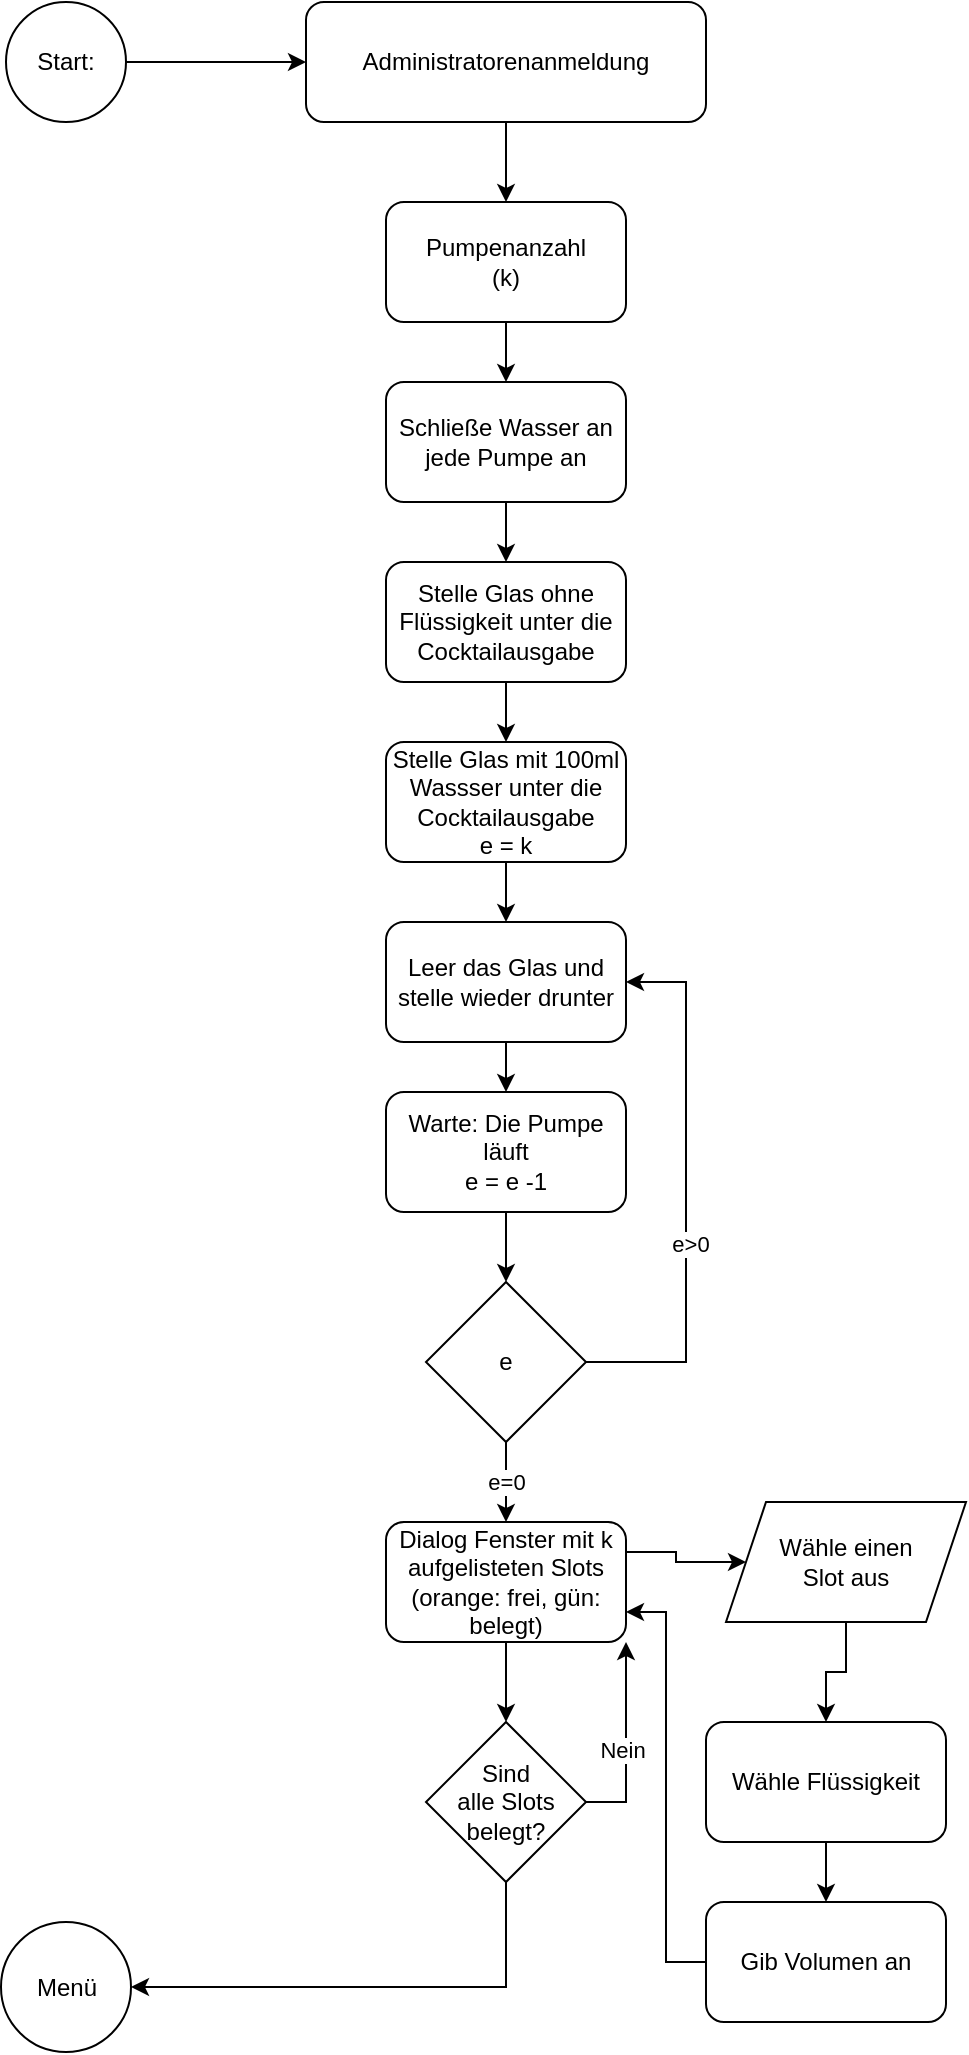 <mxfile version="20.7.4" type="device"><diagram id="QMhvKiSmUI1_1LsiFz1F" name="Seite-1"><mxGraphModel dx="703" dy="1533" grid="1" gridSize="10" guides="1" tooltips="1" connect="1" arrows="1" fold="1" page="1" pageScale="1" pageWidth="827" pageHeight="1169" math="0" shadow="0"><root><mxCell id="0"/><mxCell id="1" parent="0"/><mxCell id="atzd-Brf_97deLnyFMG7-5" style="edgeStyle=orthogonalEdgeStyle;rounded=0;orthogonalLoop=1;jettySize=auto;html=1;exitX=1;exitY=0.5;exitDx=0;exitDy=0;entryX=0;entryY=0.5;entryDx=0;entryDy=0;" edge="1" parent="1" source="atzd-Brf_97deLnyFMG7-2" target="atzd-Brf_97deLnyFMG7-4"><mxGeometry relative="1" as="geometry"/></mxCell><mxCell id="atzd-Brf_97deLnyFMG7-2" value="Start:" style="ellipse;whiteSpace=wrap;html=1;" vertex="1" parent="1"><mxGeometry x="40" y="40" width="60" height="60" as="geometry"/></mxCell><mxCell id="atzd-Brf_97deLnyFMG7-21" style="edgeStyle=orthogonalEdgeStyle;rounded=0;orthogonalLoop=1;jettySize=auto;html=1;exitX=0.5;exitY=1;exitDx=0;exitDy=0;" edge="1" parent="1" source="atzd-Brf_97deLnyFMG7-4" target="atzd-Brf_97deLnyFMG7-7"><mxGeometry relative="1" as="geometry"/></mxCell><mxCell id="atzd-Brf_97deLnyFMG7-4" value="Administratorenanmeldung" style="rounded=1;whiteSpace=wrap;html=1;" vertex="1" parent="1"><mxGeometry x="190" y="40" width="200" height="60" as="geometry"/></mxCell><mxCell id="atzd-Brf_97deLnyFMG7-22" style="edgeStyle=orthogonalEdgeStyle;rounded=0;orthogonalLoop=1;jettySize=auto;html=1;entryX=0.5;entryY=0;entryDx=0;entryDy=0;" edge="1" parent="1" source="atzd-Brf_97deLnyFMG7-7" target="atzd-Brf_97deLnyFMG7-8"><mxGeometry relative="1" as="geometry"/></mxCell><mxCell id="atzd-Brf_97deLnyFMG7-7" value="Pumpenanzahl&lt;br&gt;(k)" style="rounded=1;whiteSpace=wrap;html=1;" vertex="1" parent="1"><mxGeometry x="230" y="140" width="120" height="60" as="geometry"/></mxCell><mxCell id="atzd-Brf_97deLnyFMG7-23" value="" style="edgeStyle=orthogonalEdgeStyle;rounded=0;orthogonalLoop=1;jettySize=auto;html=1;" edge="1" parent="1" source="atzd-Brf_97deLnyFMG7-8" target="atzd-Brf_97deLnyFMG7-9"><mxGeometry relative="1" as="geometry"/></mxCell><mxCell id="atzd-Brf_97deLnyFMG7-8" value="Schließe Wasser an jede Pumpe an" style="rounded=1;whiteSpace=wrap;html=1;" vertex="1" parent="1"><mxGeometry x="230" y="230" width="120" height="60" as="geometry"/></mxCell><mxCell id="atzd-Brf_97deLnyFMG7-24" style="edgeStyle=orthogonalEdgeStyle;rounded=0;orthogonalLoop=1;jettySize=auto;html=1;exitX=0.5;exitY=1;exitDx=0;exitDy=0;" edge="1" parent="1" source="atzd-Brf_97deLnyFMG7-9" target="atzd-Brf_97deLnyFMG7-10"><mxGeometry relative="1" as="geometry"/></mxCell><mxCell id="atzd-Brf_97deLnyFMG7-9" value="Stelle Glas ohne Flüssigkeit unter die Cocktailausgabe" style="rounded=1;whiteSpace=wrap;html=1;" vertex="1" parent="1"><mxGeometry x="230" y="320" width="120" height="60" as="geometry"/></mxCell><mxCell id="atzd-Brf_97deLnyFMG7-25" value="" style="edgeStyle=orthogonalEdgeStyle;rounded=0;orthogonalLoop=1;jettySize=auto;html=1;" edge="1" parent="1" source="atzd-Brf_97deLnyFMG7-10" target="atzd-Brf_97deLnyFMG7-11"><mxGeometry relative="1" as="geometry"/></mxCell><mxCell id="atzd-Brf_97deLnyFMG7-10" value="Stelle Glas mit 100ml Wassser unter die Cocktailausgabe&lt;br&gt;e = k" style="rounded=1;whiteSpace=wrap;html=1;" vertex="1" parent="1"><mxGeometry x="230" y="410" width="120" height="60" as="geometry"/></mxCell><mxCell id="atzd-Brf_97deLnyFMG7-15" style="edgeStyle=orthogonalEdgeStyle;rounded=0;orthogonalLoop=1;jettySize=auto;html=1;exitX=0.5;exitY=1;exitDx=0;exitDy=0;" edge="1" parent="1" source="atzd-Brf_97deLnyFMG7-11" target="atzd-Brf_97deLnyFMG7-12"><mxGeometry relative="1" as="geometry"/></mxCell><mxCell id="atzd-Brf_97deLnyFMG7-11" value="Leer das Glas und stelle wieder drunter" style="rounded=1;whiteSpace=wrap;html=1;" vertex="1" parent="1"><mxGeometry x="230" y="500" width="120" height="60" as="geometry"/></mxCell><mxCell id="atzd-Brf_97deLnyFMG7-16" style="edgeStyle=orthogonalEdgeStyle;rounded=0;orthogonalLoop=1;jettySize=auto;html=1;exitX=0.5;exitY=1;exitDx=0;exitDy=0;" edge="1" parent="1" source="atzd-Brf_97deLnyFMG7-12" target="atzd-Brf_97deLnyFMG7-13"><mxGeometry relative="1" as="geometry"/></mxCell><mxCell id="atzd-Brf_97deLnyFMG7-12" value="Warte: Die Pumpe läuft&lt;br&gt;e = e -1" style="rounded=1;whiteSpace=wrap;html=1;" vertex="1" parent="1"><mxGeometry x="230" y="585" width="120" height="60" as="geometry"/></mxCell><mxCell id="atzd-Brf_97deLnyFMG7-14" style="edgeStyle=orthogonalEdgeStyle;rounded=0;orthogonalLoop=1;jettySize=auto;html=1;exitX=1;exitY=0.5;exitDx=0;exitDy=0;entryX=1;entryY=0.5;entryDx=0;entryDy=0;" edge="1" parent="1" source="atzd-Brf_97deLnyFMG7-13" target="atzd-Brf_97deLnyFMG7-11"><mxGeometry relative="1" as="geometry"><Array as="points"><mxPoint x="380" y="720"/><mxPoint x="380" y="530"/></Array></mxGeometry></mxCell><mxCell id="atzd-Brf_97deLnyFMG7-17" value="e&amp;gt;0" style="edgeLabel;html=1;align=center;verticalAlign=middle;resizable=0;points=[];" vertex="1" connectable="0" parent="atzd-Brf_97deLnyFMG7-14"><mxGeometry x="-0.193" y="-2" relative="1" as="geometry"><mxPoint as="offset"/></mxGeometry></mxCell><mxCell id="atzd-Brf_97deLnyFMG7-20" value="e=0" style="edgeStyle=orthogonalEdgeStyle;rounded=0;orthogonalLoop=1;jettySize=auto;html=1;exitX=0.5;exitY=1;exitDx=0;exitDy=0;entryX=0.5;entryY=0;entryDx=0;entryDy=0;" edge="1" parent="1" source="atzd-Brf_97deLnyFMG7-13" target="atzd-Brf_97deLnyFMG7-18"><mxGeometry relative="1" as="geometry"/></mxCell><mxCell id="atzd-Brf_97deLnyFMG7-13" value="e" style="rhombus;whiteSpace=wrap;html=1;" vertex="1" parent="1"><mxGeometry x="250" y="680" width="80" height="80" as="geometry"/></mxCell><mxCell id="atzd-Brf_97deLnyFMG7-32" style="edgeStyle=orthogonalEdgeStyle;rounded=0;orthogonalLoop=1;jettySize=auto;html=1;exitX=1;exitY=0.25;exitDx=0;exitDy=0;entryX=0;entryY=0.5;entryDx=0;entryDy=0;" edge="1" parent="1" source="atzd-Brf_97deLnyFMG7-18" target="atzd-Brf_97deLnyFMG7-26"><mxGeometry relative="1" as="geometry"/></mxCell><mxCell id="atzd-Brf_97deLnyFMG7-34" value="" style="edgeStyle=orthogonalEdgeStyle;rounded=0;orthogonalLoop=1;jettySize=auto;html=1;" edge="1" parent="1" source="atzd-Brf_97deLnyFMG7-18" target="atzd-Brf_97deLnyFMG7-33"><mxGeometry relative="1" as="geometry"/></mxCell><mxCell id="atzd-Brf_97deLnyFMG7-18" value="Dialog Fenster mit k aufgelisteten Slots&lt;br&gt;(orange: frei, gün: belegt)" style="rounded=1;whiteSpace=wrap;html=1;" vertex="1" parent="1"><mxGeometry x="230" y="800" width="120" height="60" as="geometry"/></mxCell><mxCell id="atzd-Brf_97deLnyFMG7-28" value="" style="edgeStyle=orthogonalEdgeStyle;rounded=0;orthogonalLoop=1;jettySize=auto;html=1;" edge="1" parent="1" source="atzd-Brf_97deLnyFMG7-26" target="atzd-Brf_97deLnyFMG7-27"><mxGeometry relative="1" as="geometry"/></mxCell><mxCell id="atzd-Brf_97deLnyFMG7-26" value="Wähle einen &lt;br&gt;Slot aus" style="shape=parallelogram;perimeter=parallelogramPerimeter;whiteSpace=wrap;html=1;fixedSize=1;" vertex="1" parent="1"><mxGeometry x="400" y="790" width="120" height="60" as="geometry"/></mxCell><mxCell id="atzd-Brf_97deLnyFMG7-30" value="" style="edgeStyle=orthogonalEdgeStyle;rounded=0;orthogonalLoop=1;jettySize=auto;html=1;" edge="1" parent="1" source="atzd-Brf_97deLnyFMG7-27" target="atzd-Brf_97deLnyFMG7-29"><mxGeometry relative="1" as="geometry"/></mxCell><mxCell id="atzd-Brf_97deLnyFMG7-27" value="Wähle Flüssigkeit" style="rounded=1;whiteSpace=wrap;html=1;" vertex="1" parent="1"><mxGeometry x="390" y="900" width="120" height="60" as="geometry"/></mxCell><mxCell id="atzd-Brf_97deLnyFMG7-31" style="edgeStyle=orthogonalEdgeStyle;rounded=0;orthogonalLoop=1;jettySize=auto;html=1;entryX=1;entryY=0.75;entryDx=0;entryDy=0;" edge="1" parent="1" source="atzd-Brf_97deLnyFMG7-29" target="atzd-Brf_97deLnyFMG7-18"><mxGeometry relative="1" as="geometry"/></mxCell><mxCell id="atzd-Brf_97deLnyFMG7-29" value="Gib Volumen an" style="rounded=1;whiteSpace=wrap;html=1;" vertex="1" parent="1"><mxGeometry x="390" y="990" width="120" height="60" as="geometry"/></mxCell><mxCell id="atzd-Brf_97deLnyFMG7-36" style="edgeStyle=orthogonalEdgeStyle;rounded=0;orthogonalLoop=1;jettySize=auto;html=1;exitX=1;exitY=0.5;exitDx=0;exitDy=0;entryX=1;entryY=1;entryDx=0;entryDy=0;" edge="1" parent="1" source="atzd-Brf_97deLnyFMG7-33" target="atzd-Brf_97deLnyFMG7-18"><mxGeometry relative="1" as="geometry"><Array as="points"><mxPoint x="350" y="940"/></Array></mxGeometry></mxCell><mxCell id="atzd-Brf_97deLnyFMG7-37" value="Nein" style="edgeLabel;html=1;align=center;verticalAlign=middle;resizable=0;points=[];" vertex="1" connectable="0" parent="atzd-Brf_97deLnyFMG7-36"><mxGeometry x="-0.076" y="2" relative="1" as="geometry"><mxPoint as="offset"/></mxGeometry></mxCell><mxCell id="atzd-Brf_97deLnyFMG7-41" style="edgeStyle=orthogonalEdgeStyle;rounded=0;orthogonalLoop=1;jettySize=auto;html=1;exitX=0.5;exitY=1;exitDx=0;exitDy=0;entryX=1;entryY=0.5;entryDx=0;entryDy=0;" edge="1" parent="1" source="atzd-Brf_97deLnyFMG7-33" target="atzd-Brf_97deLnyFMG7-40"><mxGeometry relative="1" as="geometry"/></mxCell><mxCell id="atzd-Brf_97deLnyFMG7-33" value="Sind &lt;br&gt;alle Slots &lt;br&gt;belegt?" style="rhombus;whiteSpace=wrap;html=1;" vertex="1" parent="1"><mxGeometry x="250" y="900" width="80" height="80" as="geometry"/></mxCell><mxCell id="atzd-Brf_97deLnyFMG7-40" value="Menü" style="ellipse;whiteSpace=wrap;html=1;aspect=fixed;" vertex="1" parent="1"><mxGeometry x="37.5" y="1000" width="65" height="65" as="geometry"/></mxCell></root></mxGraphModel></diagram></mxfile>